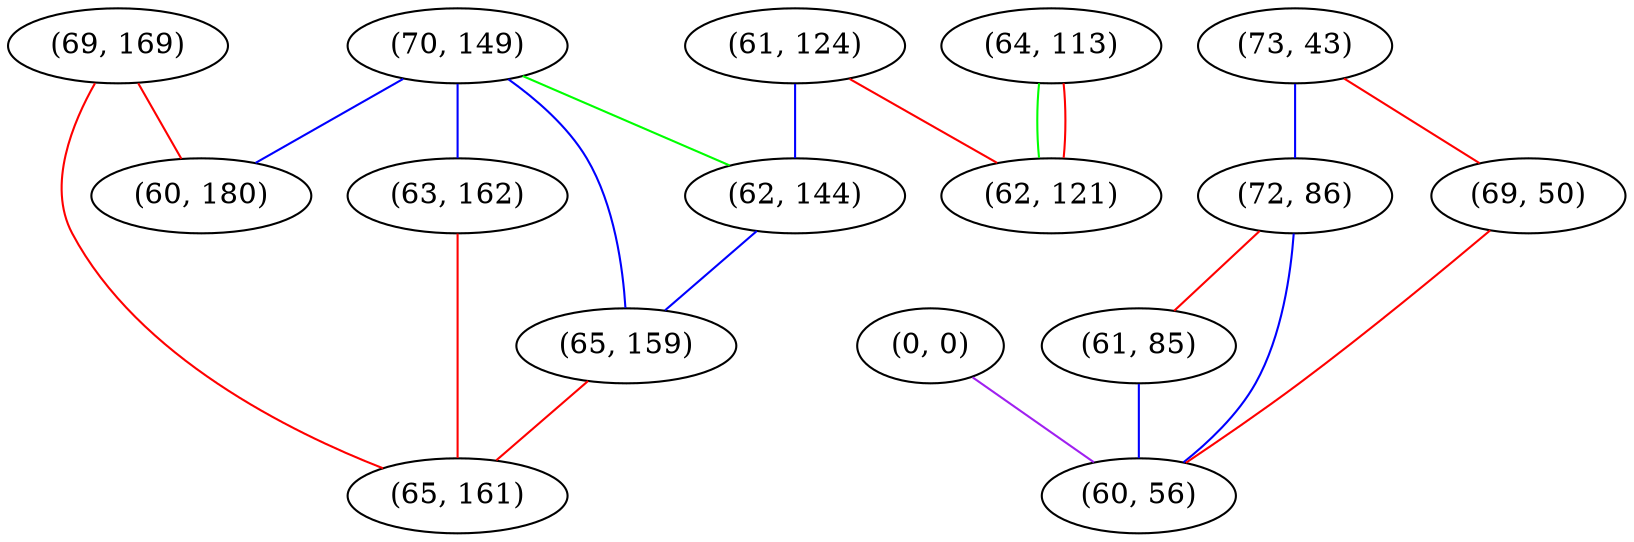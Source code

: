 graph "" {
"(69, 169)";
"(61, 124)";
"(0, 0)";
"(73, 43)";
"(72, 86)";
"(69, 50)";
"(61, 85)";
"(70, 149)";
"(64, 113)";
"(60, 180)";
"(62, 144)";
"(63, 162)";
"(62, 121)";
"(65, 159)";
"(65, 161)";
"(60, 56)";
"(69, 169)" -- "(60, 180)"  [color=red, key=0, weight=1];
"(69, 169)" -- "(65, 161)"  [color=red, key=0, weight=1];
"(61, 124)" -- "(62, 121)"  [color=red, key=0, weight=1];
"(61, 124)" -- "(62, 144)"  [color=blue, key=0, weight=3];
"(0, 0)" -- "(60, 56)"  [color=purple, key=0, weight=4];
"(73, 43)" -- "(72, 86)"  [color=blue, key=0, weight=3];
"(73, 43)" -- "(69, 50)"  [color=red, key=0, weight=1];
"(72, 86)" -- "(61, 85)"  [color=red, key=0, weight=1];
"(72, 86)" -- "(60, 56)"  [color=blue, key=0, weight=3];
"(69, 50)" -- "(60, 56)"  [color=red, key=0, weight=1];
"(61, 85)" -- "(60, 56)"  [color=blue, key=0, weight=3];
"(70, 149)" -- "(60, 180)"  [color=blue, key=0, weight=3];
"(70, 149)" -- "(62, 144)"  [color=green, key=0, weight=2];
"(70, 149)" -- "(63, 162)"  [color=blue, key=0, weight=3];
"(70, 149)" -- "(65, 159)"  [color=blue, key=0, weight=3];
"(64, 113)" -- "(62, 121)"  [color=green, key=0, weight=2];
"(64, 113)" -- "(62, 121)"  [color=red, key=1, weight=1];
"(62, 144)" -- "(65, 159)"  [color=blue, key=0, weight=3];
"(63, 162)" -- "(65, 161)"  [color=red, key=0, weight=1];
"(65, 159)" -- "(65, 161)"  [color=red, key=0, weight=1];
}
